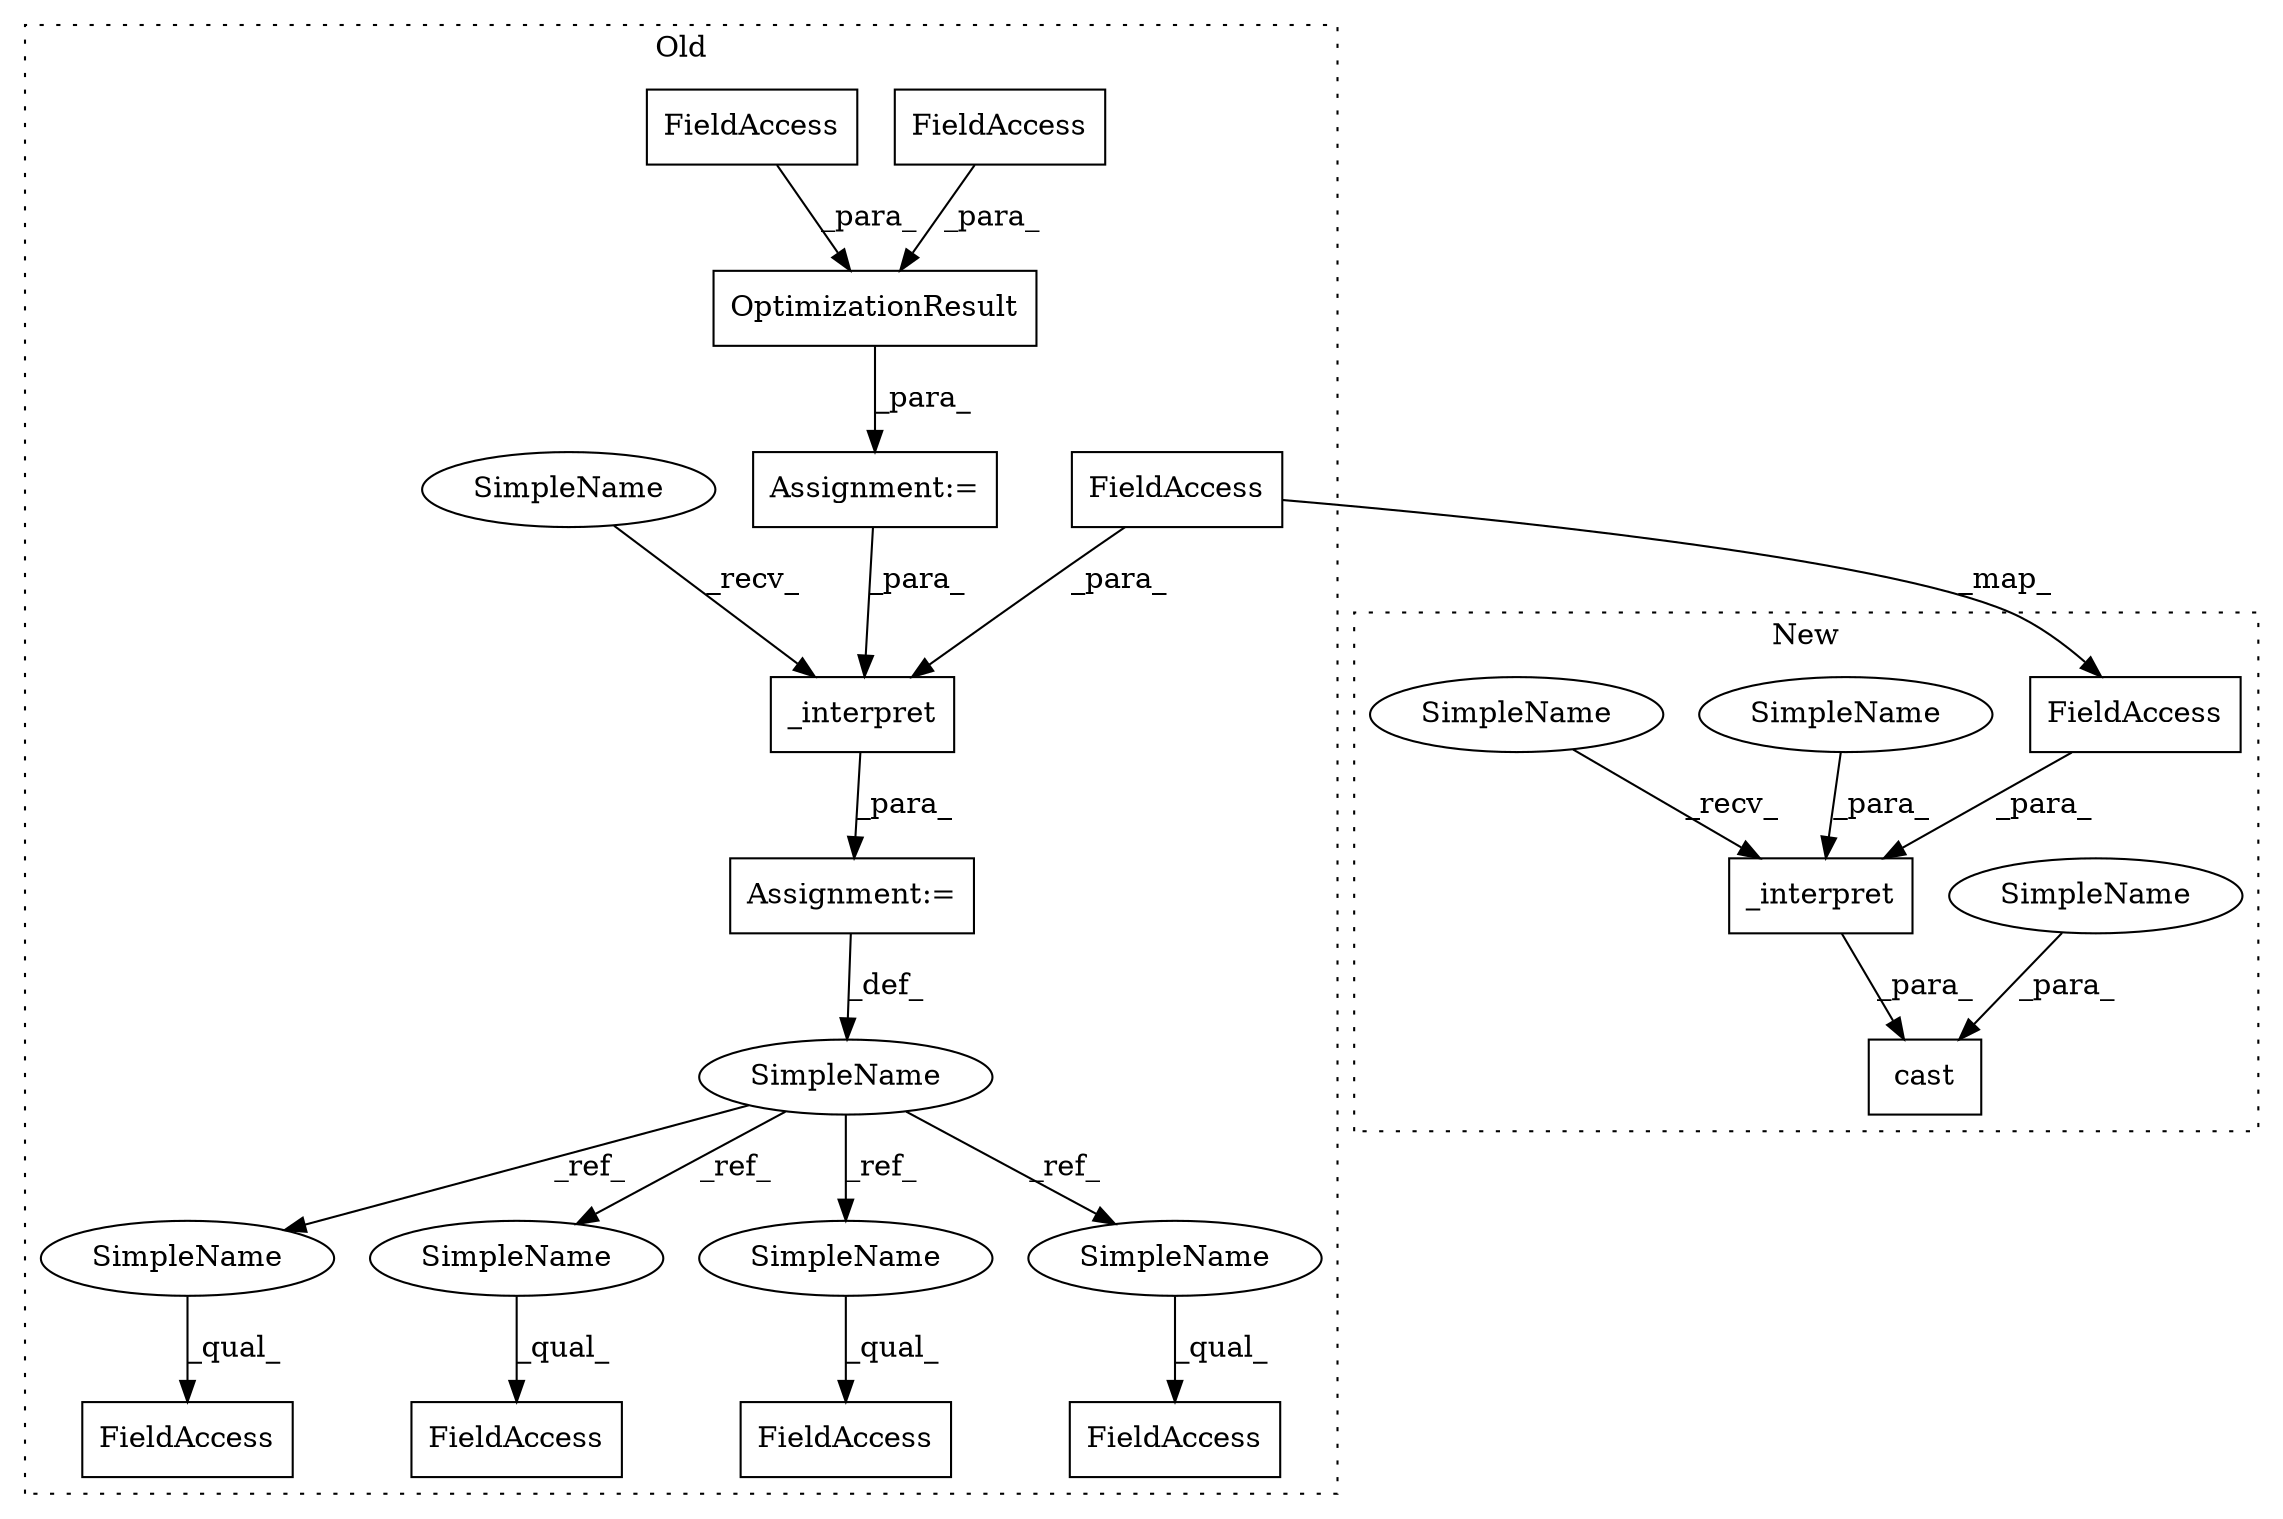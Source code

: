 digraph G {
subgraph cluster0 {
1 [label="OptimizationResult" a="32" s="4669,4746" l="19,1" shape="box"];
4 [label="FieldAccess" a="22" s="4836" l="8" shape="box"];
5 [label="SimpleName" a="42" s="4753" l="6" shape="ellipse"];
6 [label="FieldAccess" a="22" s="5050" l="16" shape="box"];
7 [label="FieldAccess" a="22" s="4695" l="18" shape="box"];
8 [label="FieldAccess" a="22" s="4714" l="32" shape="box"];
9 [label="FieldAccess" a="22" s="4811" l="11" shape="box"];
10 [label="Assignment:=" a="7" s="4668" l="1" shape="box"];
11 [label="Assignment:=" a="7" s="4759" l="1" shape="box"];
12 [label="_interpret" a="32" s="4765,4799" l="11,1" shape="box"];
14 [label="FieldAccess" a="22" s="4783" l="16" shape="box"];
15 [label="FieldAccess" a="22" s="5029" l="8" shape="box"];
18 [label="SimpleName" a="42" s="5050" l="6" shape="ellipse"];
19 [label="SimpleName" a="42" s="5029" l="6" shape="ellipse"];
20 [label="SimpleName" a="42" s="4836" l="6" shape="ellipse"];
21 [label="SimpleName" a="42" s="4811" l="6" shape="ellipse"];
22 [label="SimpleName" a="42" s="4760" l="4" shape="ellipse"];
label = "Old";
style="dotted";
}
subgraph cluster1 {
2 [label="cast" a="32" s="4862,4993" l="5,1" shape="box"];
3 [label="_interpret" a="32" s="4903,4992" l="11,1" shape="box"];
13 [label="FieldAccess" a="22" s="4916" l="16" shape="box"];
16 [label="SimpleName" a="42" s="4867" l="30" shape="ellipse"];
17 [label="SimpleName" a="42" s="4941" l="30" shape="ellipse"];
23 [label="SimpleName" a="42" s="4898" l="4" shape="ellipse"];
label = "New";
style="dotted";
}
1 -> 10 [label="_para_"];
3 -> 2 [label="_para_"];
5 -> 20 [label="_ref_"];
5 -> 21 [label="_ref_"];
5 -> 18 [label="_ref_"];
5 -> 19 [label="_ref_"];
7 -> 1 [label="_para_"];
8 -> 1 [label="_para_"];
10 -> 12 [label="_para_"];
11 -> 5 [label="_def_"];
12 -> 11 [label="_para_"];
13 -> 3 [label="_para_"];
14 -> 13 [label="_map_"];
14 -> 12 [label="_para_"];
16 -> 2 [label="_para_"];
17 -> 3 [label="_para_"];
18 -> 6 [label="_qual_"];
19 -> 15 [label="_qual_"];
20 -> 4 [label="_qual_"];
21 -> 9 [label="_qual_"];
22 -> 12 [label="_recv_"];
23 -> 3 [label="_recv_"];
}